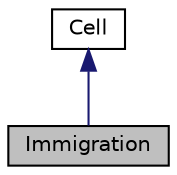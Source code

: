 digraph "Immigration"
{
 // LATEX_PDF_SIZE
  edge [fontname="Helvetica",fontsize="10",labelfontname="Helvetica",labelfontsize="10"];
  node [fontname="Helvetica",fontsize="10",shape=record];
  Node1 [label="Immigration",height=0.2,width=0.4,color="black", fillcolor="grey75", style="filled", fontcolor="black",tooltip="This code defines a class called \"Immigration\" that represents a simulation of a cellular automaton w..."];
  Node2 -> Node1 [dir="back",color="midnightblue",fontsize="10",style="solid",fontname="Helvetica"];
  Node2 [label="Cell",height=0.2,width=0.4,color="black", fillcolor="white", style="filled",URL="$classCell.html",tooltip="This is a Java program that defines a Cell class."];
}

